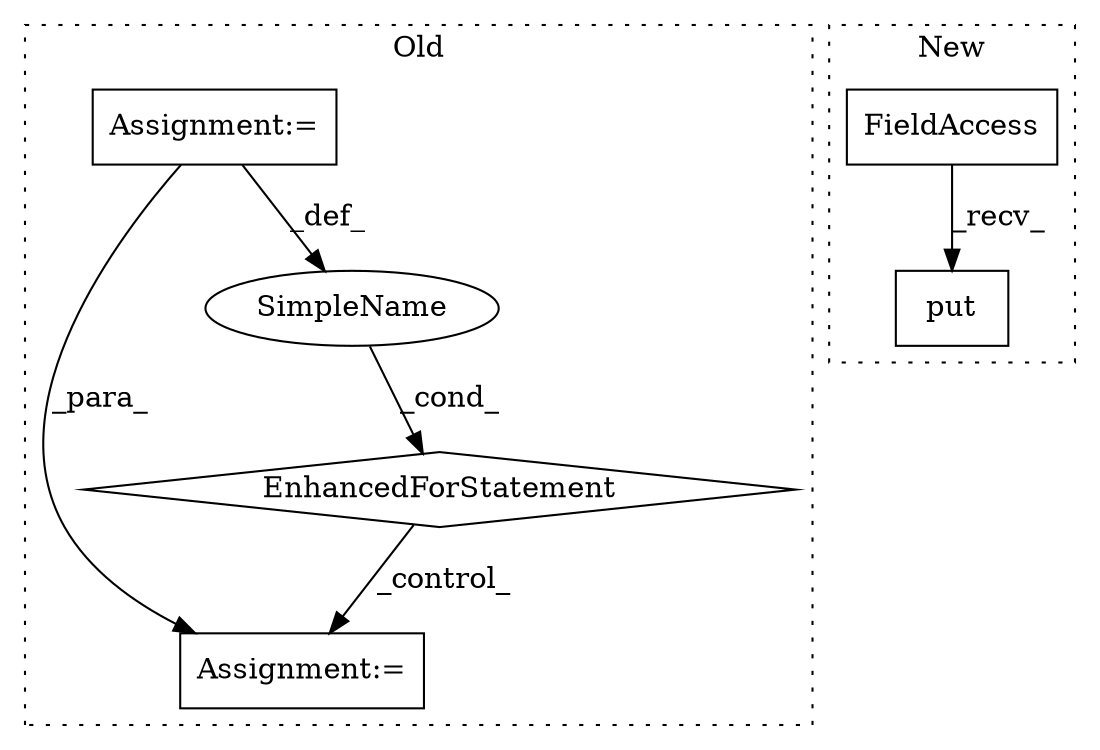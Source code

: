 digraph G {
subgraph cluster0 {
1 [label="EnhancedForStatement" a="70" s="2138,2225" l="65,2" shape="diamond"];
3 [label="Assignment:=" a="7" s="2046" l="4" shape="box"];
4 [label="Assignment:=" a="7" s="2245" l="1" shape="box"];
5 [label="SimpleName" a="42" s="2207" l="3" shape="ellipse"];
label = "Old";
style="dotted";
}
subgraph cluster1 {
2 [label="put" a="32" s="2337,2417" l="4,1" shape="box"];
6 [label="FieldAccess" a="22" s="2326" l="10" shape="box"];
label = "New";
style="dotted";
}
1 -> 4 [label="_control_"];
3 -> 4 [label="_para_"];
3 -> 5 [label="_def_"];
5 -> 1 [label="_cond_"];
6 -> 2 [label="_recv_"];
}